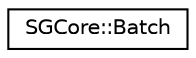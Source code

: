 digraph "Graphical Class Hierarchy"
{
 // LATEX_PDF_SIZE
  edge [fontname="Helvetica",fontsize="10",labelfontname="Helvetica",labelfontsize="10"];
  node [fontname="Helvetica",fontsize="10",shape=record];
  rankdir="LR";
  Node0 [label="SGCore::Batch",height=0.2,width=0.4,color="black", fillcolor="white", style="filled",URL="$structSGCore_1_1Batch.html",tooltip=" "];
}
